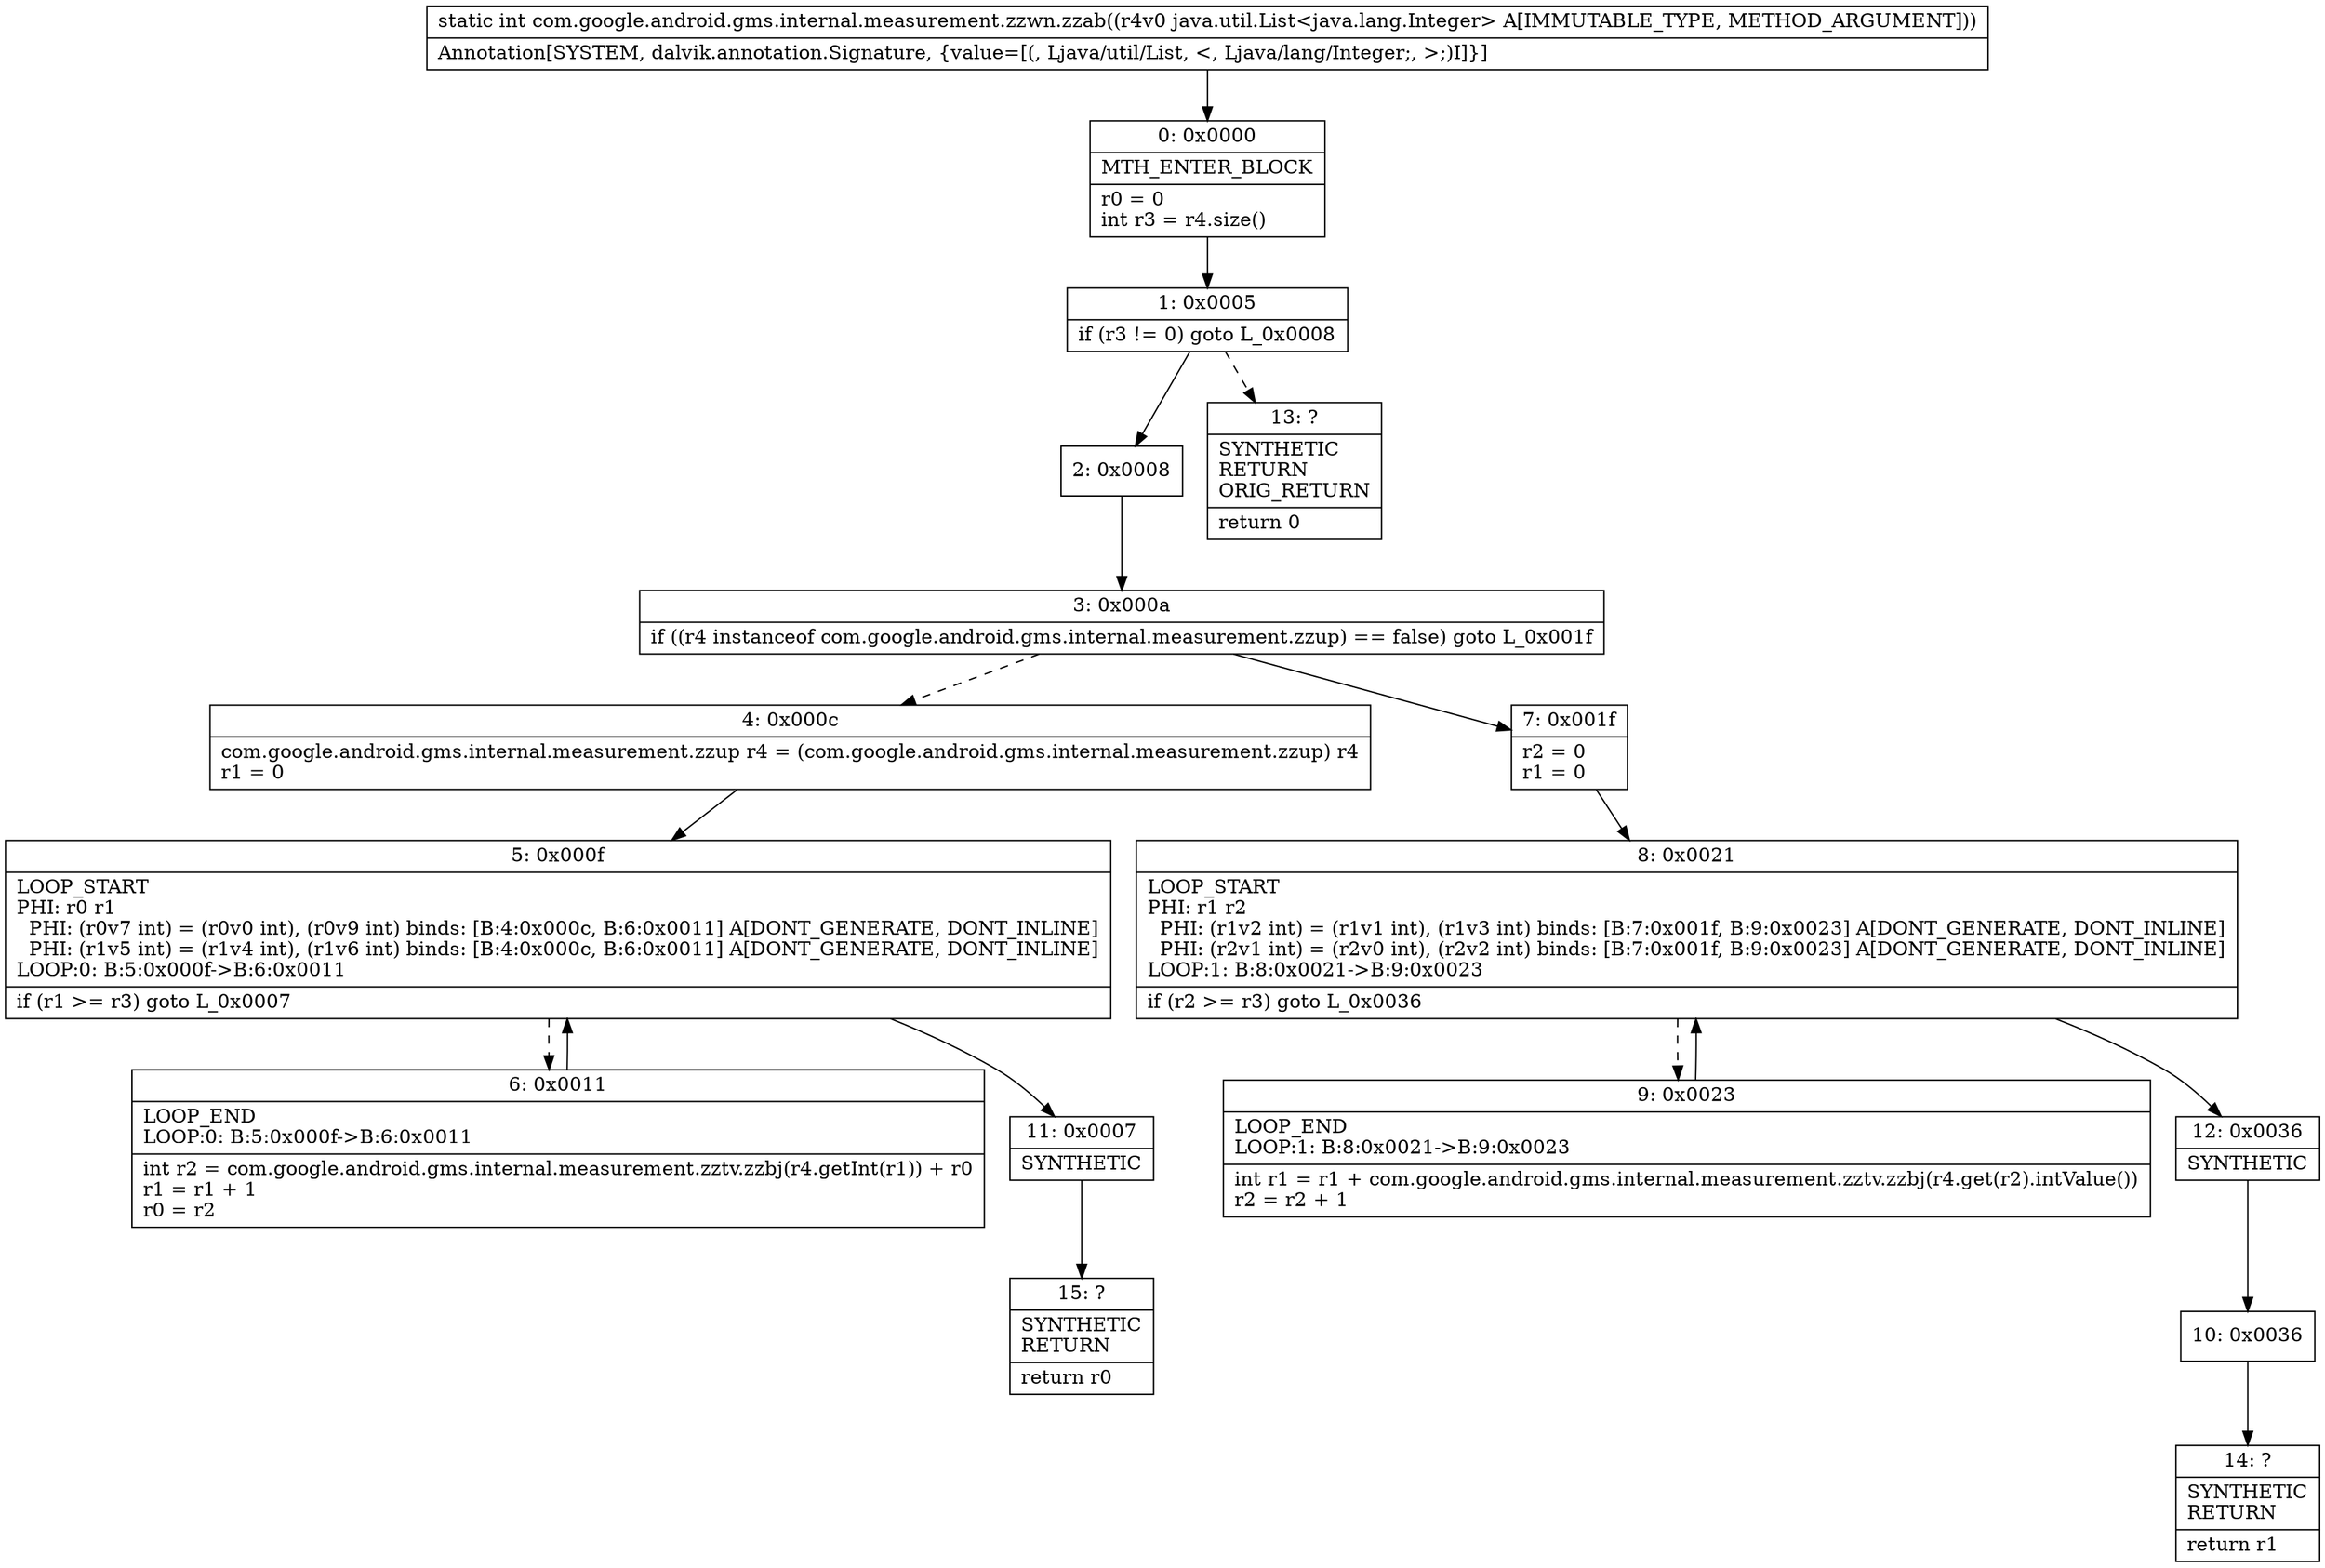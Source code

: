 digraph "CFG forcom.google.android.gms.internal.measurement.zzwn.zzab(Ljava\/util\/List;)I" {
Node_0 [shape=record,label="{0\:\ 0x0000|MTH_ENTER_BLOCK\l|r0 = 0\lint r3 = r4.size()\l}"];
Node_1 [shape=record,label="{1\:\ 0x0005|if (r3 != 0) goto L_0x0008\l}"];
Node_2 [shape=record,label="{2\:\ 0x0008}"];
Node_3 [shape=record,label="{3\:\ 0x000a|if ((r4 instanceof com.google.android.gms.internal.measurement.zzup) == false) goto L_0x001f\l}"];
Node_4 [shape=record,label="{4\:\ 0x000c|com.google.android.gms.internal.measurement.zzup r4 = (com.google.android.gms.internal.measurement.zzup) r4\lr1 = 0\l}"];
Node_5 [shape=record,label="{5\:\ 0x000f|LOOP_START\lPHI: r0 r1 \l  PHI: (r0v7 int) = (r0v0 int), (r0v9 int) binds: [B:4:0x000c, B:6:0x0011] A[DONT_GENERATE, DONT_INLINE]\l  PHI: (r1v5 int) = (r1v4 int), (r1v6 int) binds: [B:4:0x000c, B:6:0x0011] A[DONT_GENERATE, DONT_INLINE]\lLOOP:0: B:5:0x000f\-\>B:6:0x0011\l|if (r1 \>= r3) goto L_0x0007\l}"];
Node_6 [shape=record,label="{6\:\ 0x0011|LOOP_END\lLOOP:0: B:5:0x000f\-\>B:6:0x0011\l|int r2 = com.google.android.gms.internal.measurement.zztv.zzbj(r4.getInt(r1)) + r0\lr1 = r1 + 1\lr0 = r2\l}"];
Node_7 [shape=record,label="{7\:\ 0x001f|r2 = 0\lr1 = 0\l}"];
Node_8 [shape=record,label="{8\:\ 0x0021|LOOP_START\lPHI: r1 r2 \l  PHI: (r1v2 int) = (r1v1 int), (r1v3 int) binds: [B:7:0x001f, B:9:0x0023] A[DONT_GENERATE, DONT_INLINE]\l  PHI: (r2v1 int) = (r2v0 int), (r2v2 int) binds: [B:7:0x001f, B:9:0x0023] A[DONT_GENERATE, DONT_INLINE]\lLOOP:1: B:8:0x0021\-\>B:9:0x0023\l|if (r2 \>= r3) goto L_0x0036\l}"];
Node_9 [shape=record,label="{9\:\ 0x0023|LOOP_END\lLOOP:1: B:8:0x0021\-\>B:9:0x0023\l|int r1 = r1 + com.google.android.gms.internal.measurement.zztv.zzbj(r4.get(r2).intValue())\lr2 = r2 + 1\l}"];
Node_10 [shape=record,label="{10\:\ 0x0036}"];
Node_11 [shape=record,label="{11\:\ 0x0007|SYNTHETIC\l}"];
Node_12 [shape=record,label="{12\:\ 0x0036|SYNTHETIC\l}"];
Node_13 [shape=record,label="{13\:\ ?|SYNTHETIC\lRETURN\lORIG_RETURN\l|return 0\l}"];
Node_14 [shape=record,label="{14\:\ ?|SYNTHETIC\lRETURN\l|return r1\l}"];
Node_15 [shape=record,label="{15\:\ ?|SYNTHETIC\lRETURN\l|return r0\l}"];
MethodNode[shape=record,label="{static int com.google.android.gms.internal.measurement.zzwn.zzab((r4v0 java.util.List\<java.lang.Integer\> A[IMMUTABLE_TYPE, METHOD_ARGUMENT]))  | Annotation[SYSTEM, dalvik.annotation.Signature, \{value=[(, Ljava\/util\/List, \<, Ljava\/lang\/Integer;, \>;)I]\}]\l}"];
MethodNode -> Node_0;
Node_0 -> Node_1;
Node_1 -> Node_2;
Node_1 -> Node_13[style=dashed];
Node_2 -> Node_3;
Node_3 -> Node_4[style=dashed];
Node_3 -> Node_7;
Node_4 -> Node_5;
Node_5 -> Node_6[style=dashed];
Node_5 -> Node_11;
Node_6 -> Node_5;
Node_7 -> Node_8;
Node_8 -> Node_9[style=dashed];
Node_8 -> Node_12;
Node_9 -> Node_8;
Node_10 -> Node_14;
Node_11 -> Node_15;
Node_12 -> Node_10;
}


